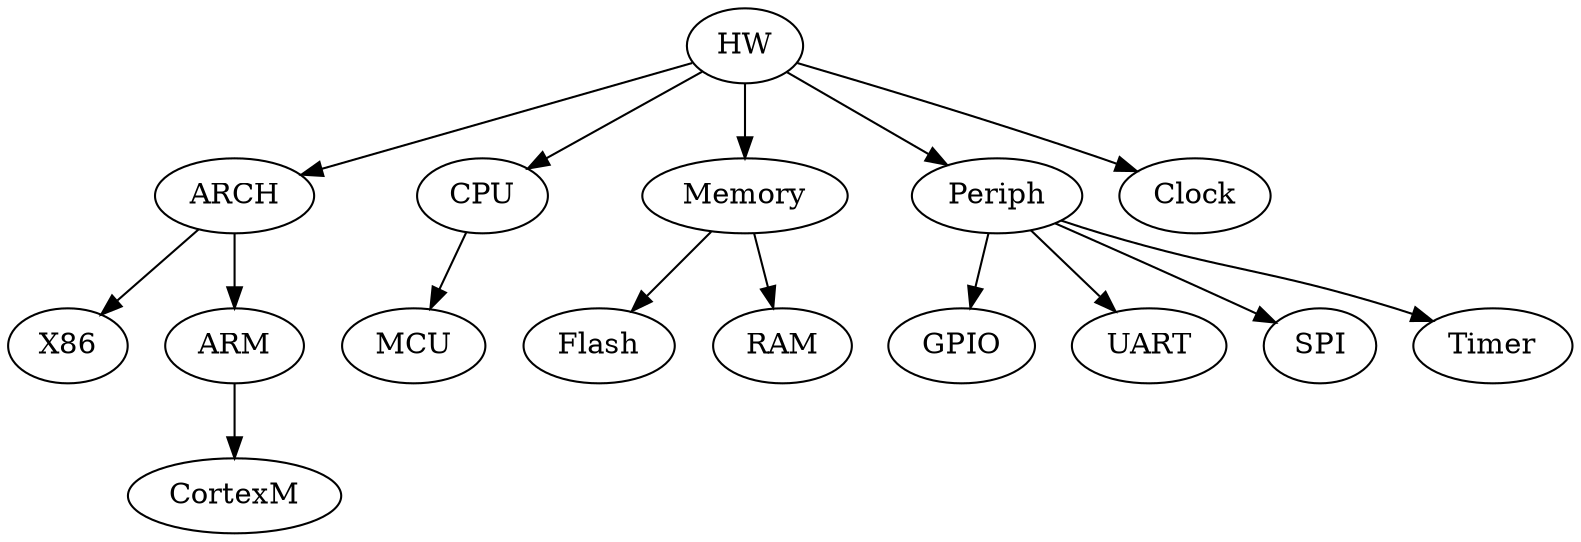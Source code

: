 digraph {
    //rankdir=LR;
    HW -> ARCH -> X86;
    ARCH -> ARM -> CortexM;
    HW -> CPU -> MCU;
    HW -> Memory -> Flash;
    Memory -> RAM;
    HW -> Periph -> GPIO;
    Periph -> UART;
    Periph -> SPI;
    Periph -> Timer;
    HW -> Clock;
}
